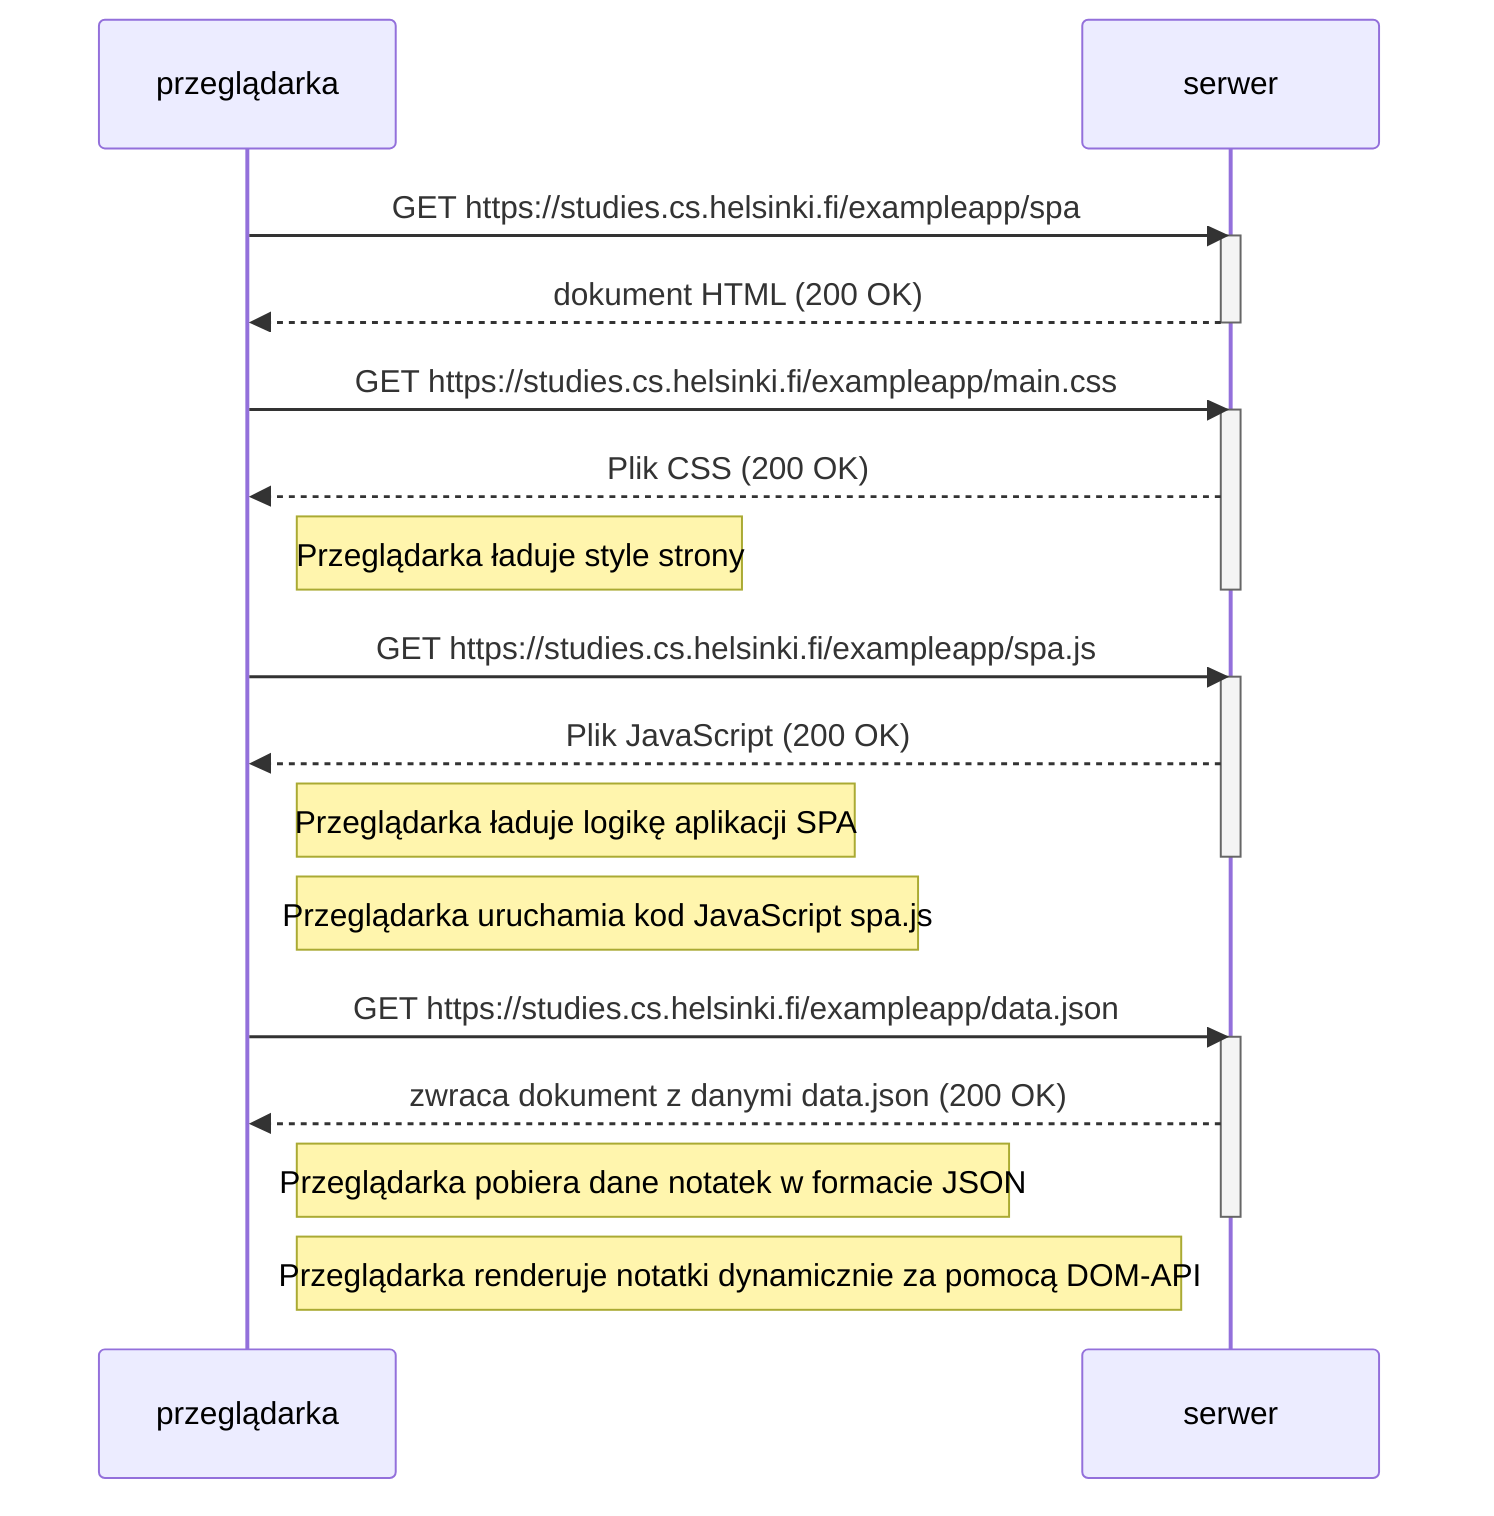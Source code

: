 sequenceDiagram
    participant przeglądarka
    participant serwer

    przeglądarka->>serwer: GET https://studies.cs.helsinki.fi/exampleapp/spa
    activate serwer
    serwer-->>przeglądarka: dokument HTML (200 OK)
    deactivate serwer


    przeglądarka->>serwer: GET https://studies.cs.helsinki.fi/exampleapp/main.css
    activate serwer

    serwer-->>przeglądarka: Plik CSS (200 OK)
    Note right of przeglądarka: Przeglądarka ładuje style strony
    deactivate serwer


    przeglądarka->>serwer: GET https://studies.cs.helsinki.fi/exampleapp/spa.js
    activate serwer
    serwer-->>przeglądarka: Plik JavaScript (200 OK)
    Note right of przeglądarka: Przeglądarka ładuje logikę aplikacji SPA
    deactivate serwer


    Note right of przeglądarka: Przeglądarka uruchamia kod JavaScript spa.js

    przeglądarka->>serwer: GET https://studies.cs.helsinki.fi/exampleapp/data.json
    activate serwer
    serwer-->>przeglądarka: zwraca dokument z danymi data.json (200 OK)
    Note right of przeglądarka: Przeglądarka pobiera dane notatek w formacie JSON
    deactivate serwer


    Note right of przeglądarka: Przeglądarka renderuje notatki dynamicznie za pomocą DOM-API